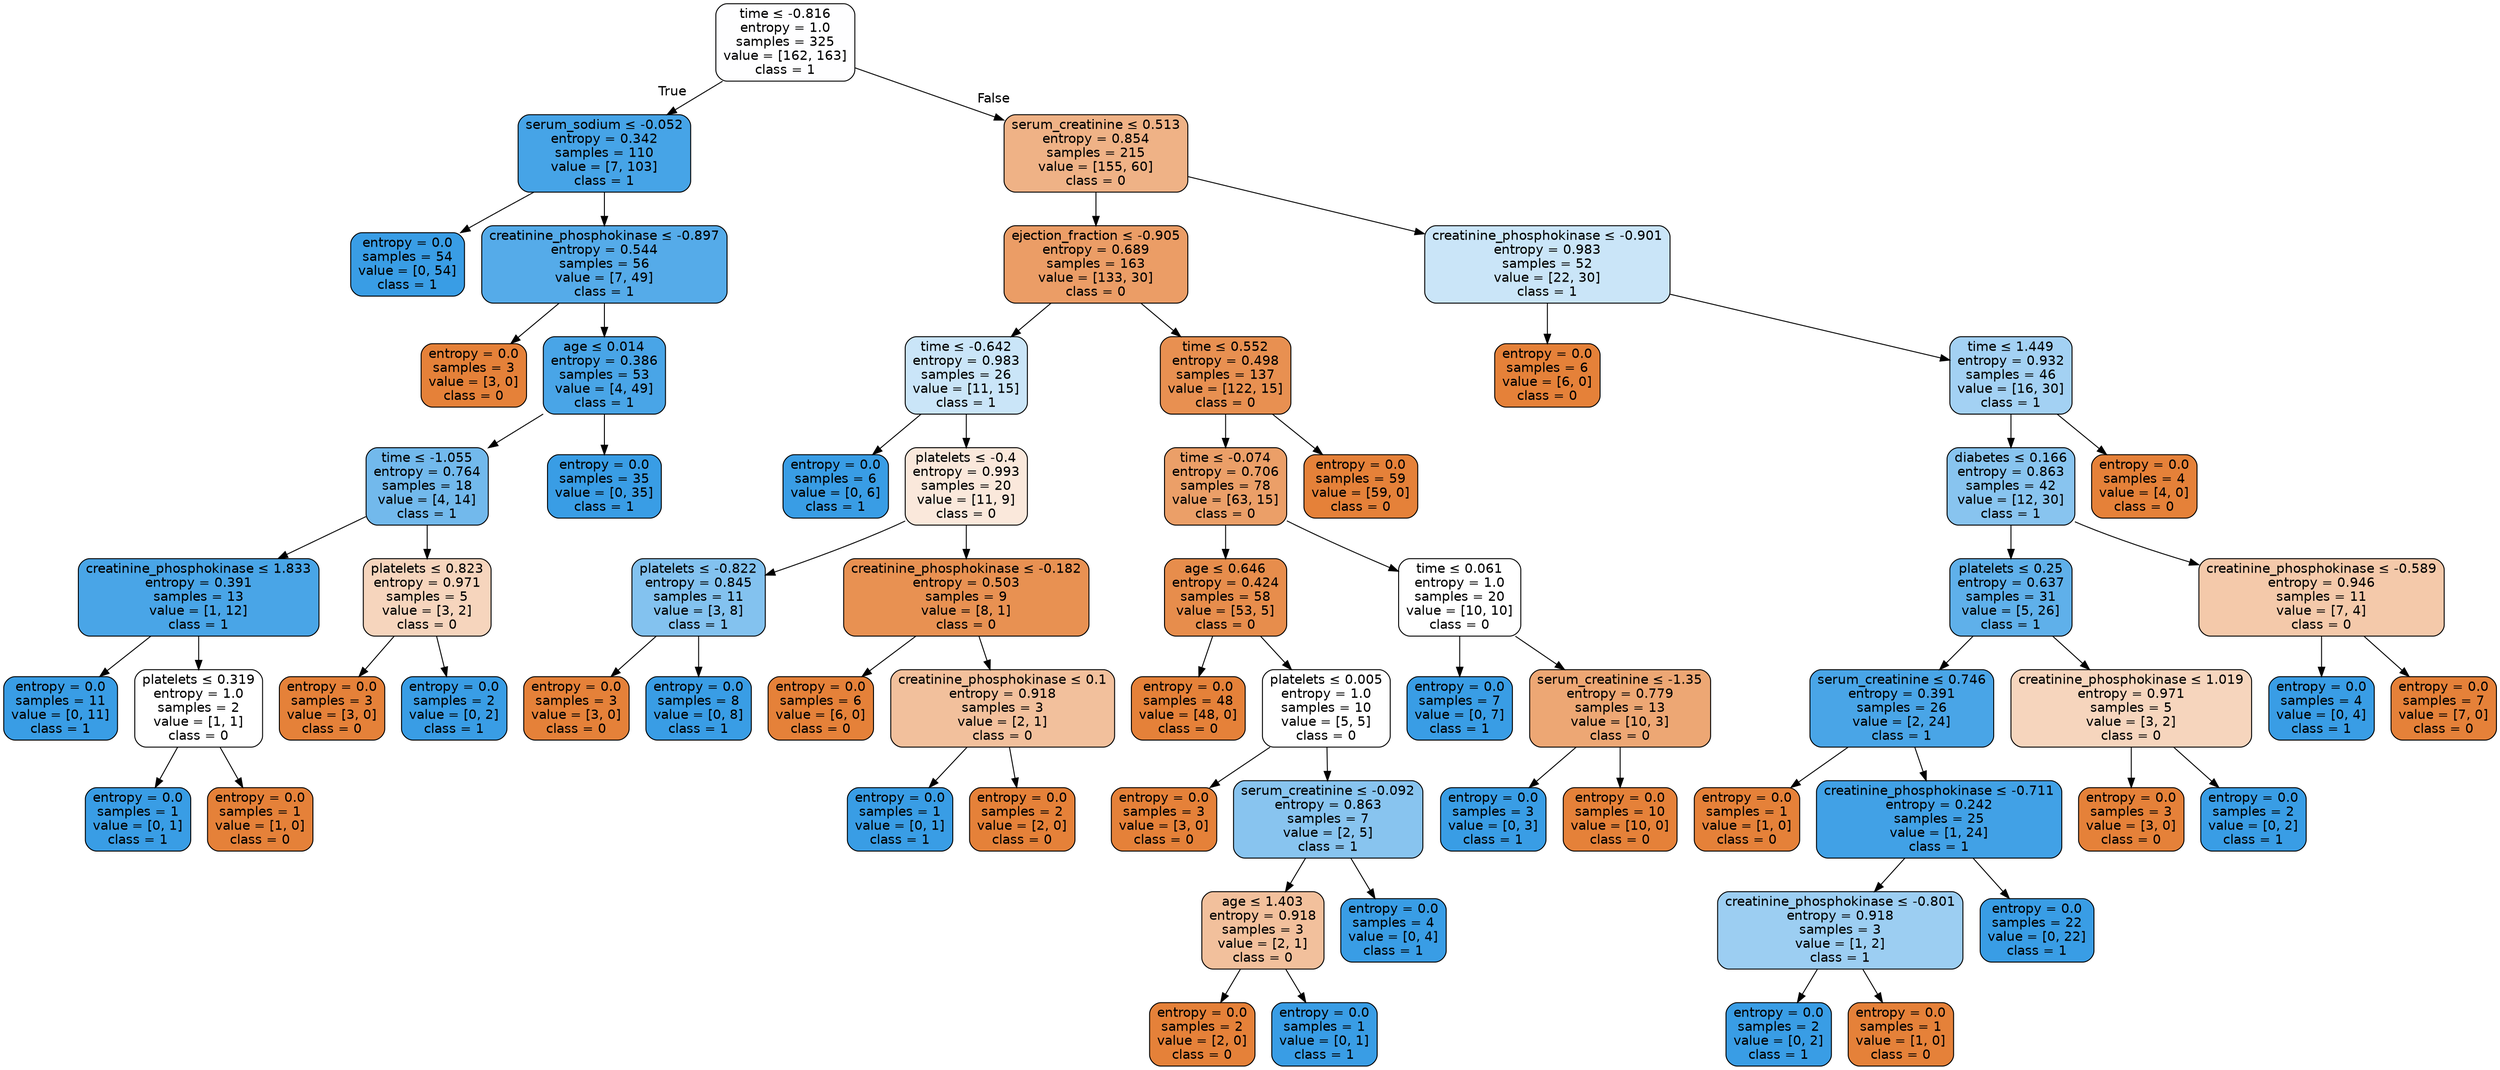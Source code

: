 digraph Tree {
node [shape=box, style="filled, rounded", color="black", fontname=helvetica] ;
edge [fontname=helvetica] ;
0 [label=<time &le; -0.816<br/>entropy = 1.0<br/>samples = 325<br/>value = [162, 163]<br/>class = 1>, fillcolor="#fefeff"] ;
1 [label=<serum_sodium &le; -0.052<br/>entropy = 0.342<br/>samples = 110<br/>value = [7, 103]<br/>class = 1>, fillcolor="#46a4e7"] ;
0 -> 1 [labeldistance=2.5, labelangle=45, headlabel="True"] ;
2 [label=<entropy = 0.0<br/>samples = 54<br/>value = [0, 54]<br/>class = 1>, fillcolor="#399de5"] ;
1 -> 2 ;
3 [label=<creatinine_phosphokinase &le; -0.897<br/>entropy = 0.544<br/>samples = 56<br/>value = [7, 49]<br/>class = 1>, fillcolor="#55abe9"] ;
1 -> 3 ;
4 [label=<entropy = 0.0<br/>samples = 3<br/>value = [3, 0]<br/>class = 0>, fillcolor="#e58139"] ;
3 -> 4 ;
5 [label=<age &le; 0.014<br/>entropy = 0.386<br/>samples = 53<br/>value = [4, 49]<br/>class = 1>, fillcolor="#49a5e7"] ;
3 -> 5 ;
6 [label=<time &le; -1.055<br/>entropy = 0.764<br/>samples = 18<br/>value = [4, 14]<br/>class = 1>, fillcolor="#72b9ec"] ;
5 -> 6 ;
7 [label=<creatinine_phosphokinase &le; 1.833<br/>entropy = 0.391<br/>samples = 13<br/>value = [1, 12]<br/>class = 1>, fillcolor="#49a5e7"] ;
6 -> 7 ;
8 [label=<entropy = 0.0<br/>samples = 11<br/>value = [0, 11]<br/>class = 1>, fillcolor="#399de5"] ;
7 -> 8 ;
9 [label=<platelets &le; 0.319<br/>entropy = 1.0<br/>samples = 2<br/>value = [1, 1]<br/>class = 0>, fillcolor="#ffffff"] ;
7 -> 9 ;
10 [label=<entropy = 0.0<br/>samples = 1<br/>value = [0, 1]<br/>class = 1>, fillcolor="#399de5"] ;
9 -> 10 ;
11 [label=<entropy = 0.0<br/>samples = 1<br/>value = [1, 0]<br/>class = 0>, fillcolor="#e58139"] ;
9 -> 11 ;
12 [label=<platelets &le; 0.823<br/>entropy = 0.971<br/>samples = 5<br/>value = [3, 2]<br/>class = 0>, fillcolor="#f6d5bd"] ;
6 -> 12 ;
13 [label=<entropy = 0.0<br/>samples = 3<br/>value = [3, 0]<br/>class = 0>, fillcolor="#e58139"] ;
12 -> 13 ;
14 [label=<entropy = 0.0<br/>samples = 2<br/>value = [0, 2]<br/>class = 1>, fillcolor="#399de5"] ;
12 -> 14 ;
15 [label=<entropy = 0.0<br/>samples = 35<br/>value = [0, 35]<br/>class = 1>, fillcolor="#399de5"] ;
5 -> 15 ;
16 [label=<serum_creatinine &le; 0.513<br/>entropy = 0.854<br/>samples = 215<br/>value = [155, 60]<br/>class = 0>, fillcolor="#efb286"] ;
0 -> 16 [labeldistance=2.5, labelangle=-45, headlabel="False"] ;
17 [label=<ejection_fraction &le; -0.905<br/>entropy = 0.689<br/>samples = 163<br/>value = [133, 30]<br/>class = 0>, fillcolor="#eb9d66"] ;
16 -> 17 ;
18 [label=<time &le; -0.642<br/>entropy = 0.983<br/>samples = 26<br/>value = [11, 15]<br/>class = 1>, fillcolor="#cae5f8"] ;
17 -> 18 ;
19 [label=<entropy = 0.0<br/>samples = 6<br/>value = [0, 6]<br/>class = 1>, fillcolor="#399de5"] ;
18 -> 19 ;
20 [label=<platelets &le; -0.4<br/>entropy = 0.993<br/>samples = 20<br/>value = [11, 9]<br/>class = 0>, fillcolor="#fae8db"] ;
18 -> 20 ;
21 [label=<platelets &le; -0.822<br/>entropy = 0.845<br/>samples = 11<br/>value = [3, 8]<br/>class = 1>, fillcolor="#83c2ef"] ;
20 -> 21 ;
22 [label=<entropy = 0.0<br/>samples = 3<br/>value = [3, 0]<br/>class = 0>, fillcolor="#e58139"] ;
21 -> 22 ;
23 [label=<entropy = 0.0<br/>samples = 8<br/>value = [0, 8]<br/>class = 1>, fillcolor="#399de5"] ;
21 -> 23 ;
24 [label=<creatinine_phosphokinase &le; -0.182<br/>entropy = 0.503<br/>samples = 9<br/>value = [8, 1]<br/>class = 0>, fillcolor="#e89152"] ;
20 -> 24 ;
25 [label=<entropy = 0.0<br/>samples = 6<br/>value = [6, 0]<br/>class = 0>, fillcolor="#e58139"] ;
24 -> 25 ;
26 [label=<creatinine_phosphokinase &le; 0.1<br/>entropy = 0.918<br/>samples = 3<br/>value = [2, 1]<br/>class = 0>, fillcolor="#f2c09c"] ;
24 -> 26 ;
27 [label=<entropy = 0.0<br/>samples = 1<br/>value = [0, 1]<br/>class = 1>, fillcolor="#399de5"] ;
26 -> 27 ;
28 [label=<entropy = 0.0<br/>samples = 2<br/>value = [2, 0]<br/>class = 0>, fillcolor="#e58139"] ;
26 -> 28 ;
29 [label=<time &le; 0.552<br/>entropy = 0.498<br/>samples = 137<br/>value = [122, 15]<br/>class = 0>, fillcolor="#e89051"] ;
17 -> 29 ;
30 [label=<time &le; -0.074<br/>entropy = 0.706<br/>samples = 78<br/>value = [63, 15]<br/>class = 0>, fillcolor="#eb9f68"] ;
29 -> 30 ;
31 [label=<age &le; 0.646<br/>entropy = 0.424<br/>samples = 58<br/>value = [53, 5]<br/>class = 0>, fillcolor="#e78d4c"] ;
30 -> 31 ;
32 [label=<entropy = 0.0<br/>samples = 48<br/>value = [48, 0]<br/>class = 0>, fillcolor="#e58139"] ;
31 -> 32 ;
33 [label=<platelets &le; 0.005<br/>entropy = 1.0<br/>samples = 10<br/>value = [5, 5]<br/>class = 0>, fillcolor="#ffffff"] ;
31 -> 33 ;
34 [label=<entropy = 0.0<br/>samples = 3<br/>value = [3, 0]<br/>class = 0>, fillcolor="#e58139"] ;
33 -> 34 ;
35 [label=<serum_creatinine &le; -0.092<br/>entropy = 0.863<br/>samples = 7<br/>value = [2, 5]<br/>class = 1>, fillcolor="#88c4ef"] ;
33 -> 35 ;
36 [label=<age &le; 1.403<br/>entropy = 0.918<br/>samples = 3<br/>value = [2, 1]<br/>class = 0>, fillcolor="#f2c09c"] ;
35 -> 36 ;
37 [label=<entropy = 0.0<br/>samples = 2<br/>value = [2, 0]<br/>class = 0>, fillcolor="#e58139"] ;
36 -> 37 ;
38 [label=<entropy = 0.0<br/>samples = 1<br/>value = [0, 1]<br/>class = 1>, fillcolor="#399de5"] ;
36 -> 38 ;
39 [label=<entropy = 0.0<br/>samples = 4<br/>value = [0, 4]<br/>class = 1>, fillcolor="#399de5"] ;
35 -> 39 ;
40 [label=<time &le; 0.061<br/>entropy = 1.0<br/>samples = 20<br/>value = [10, 10]<br/>class = 0>, fillcolor="#ffffff"] ;
30 -> 40 ;
41 [label=<entropy = 0.0<br/>samples = 7<br/>value = [0, 7]<br/>class = 1>, fillcolor="#399de5"] ;
40 -> 41 ;
42 [label=<serum_creatinine &le; -1.35<br/>entropy = 0.779<br/>samples = 13<br/>value = [10, 3]<br/>class = 0>, fillcolor="#eda774"] ;
40 -> 42 ;
43 [label=<entropy = 0.0<br/>samples = 3<br/>value = [0, 3]<br/>class = 1>, fillcolor="#399de5"] ;
42 -> 43 ;
44 [label=<entropy = 0.0<br/>samples = 10<br/>value = [10, 0]<br/>class = 0>, fillcolor="#e58139"] ;
42 -> 44 ;
45 [label=<entropy = 0.0<br/>samples = 59<br/>value = [59, 0]<br/>class = 0>, fillcolor="#e58139"] ;
29 -> 45 ;
46 [label=<creatinine_phosphokinase &le; -0.901<br/>entropy = 0.983<br/>samples = 52<br/>value = [22, 30]<br/>class = 1>, fillcolor="#cae5f8"] ;
16 -> 46 ;
47 [label=<entropy = 0.0<br/>samples = 6<br/>value = [6, 0]<br/>class = 0>, fillcolor="#e58139"] ;
46 -> 47 ;
48 [label=<time &le; 1.449<br/>entropy = 0.932<br/>samples = 46<br/>value = [16, 30]<br/>class = 1>, fillcolor="#a3d1f3"] ;
46 -> 48 ;
49 [label=<diabetes &le; 0.166<br/>entropy = 0.863<br/>samples = 42<br/>value = [12, 30]<br/>class = 1>, fillcolor="#88c4ef"] ;
48 -> 49 ;
50 [label=<platelets &le; 0.25<br/>entropy = 0.637<br/>samples = 31<br/>value = [5, 26]<br/>class = 1>, fillcolor="#5fb0ea"] ;
49 -> 50 ;
51 [label=<serum_creatinine &le; 0.746<br/>entropy = 0.391<br/>samples = 26<br/>value = [2, 24]<br/>class = 1>, fillcolor="#49a5e7"] ;
50 -> 51 ;
52 [label=<entropy = 0.0<br/>samples = 1<br/>value = [1, 0]<br/>class = 0>, fillcolor="#e58139"] ;
51 -> 52 ;
53 [label=<creatinine_phosphokinase &le; -0.711<br/>entropy = 0.242<br/>samples = 25<br/>value = [1, 24]<br/>class = 1>, fillcolor="#41a1e6"] ;
51 -> 53 ;
54 [label=<creatinine_phosphokinase &le; -0.801<br/>entropy = 0.918<br/>samples = 3<br/>value = [1, 2]<br/>class = 1>, fillcolor="#9ccef2"] ;
53 -> 54 ;
55 [label=<entropy = 0.0<br/>samples = 2<br/>value = [0, 2]<br/>class = 1>, fillcolor="#399de5"] ;
54 -> 55 ;
56 [label=<entropy = 0.0<br/>samples = 1<br/>value = [1, 0]<br/>class = 0>, fillcolor="#e58139"] ;
54 -> 56 ;
57 [label=<entropy = 0.0<br/>samples = 22<br/>value = [0, 22]<br/>class = 1>, fillcolor="#399de5"] ;
53 -> 57 ;
58 [label=<creatinine_phosphokinase &le; 1.019<br/>entropy = 0.971<br/>samples = 5<br/>value = [3, 2]<br/>class = 0>, fillcolor="#f6d5bd"] ;
50 -> 58 ;
59 [label=<entropy = 0.0<br/>samples = 3<br/>value = [3, 0]<br/>class = 0>, fillcolor="#e58139"] ;
58 -> 59 ;
60 [label=<entropy = 0.0<br/>samples = 2<br/>value = [0, 2]<br/>class = 1>, fillcolor="#399de5"] ;
58 -> 60 ;
61 [label=<creatinine_phosphokinase &le; -0.589<br/>entropy = 0.946<br/>samples = 11<br/>value = [7, 4]<br/>class = 0>, fillcolor="#f4c9aa"] ;
49 -> 61 ;
62 [label=<entropy = 0.0<br/>samples = 4<br/>value = [0, 4]<br/>class = 1>, fillcolor="#399de5"] ;
61 -> 62 ;
63 [label=<entropy = 0.0<br/>samples = 7<br/>value = [7, 0]<br/>class = 0>, fillcolor="#e58139"] ;
61 -> 63 ;
64 [label=<entropy = 0.0<br/>samples = 4<br/>value = [4, 0]<br/>class = 0>, fillcolor="#e58139"] ;
48 -> 64 ;
}